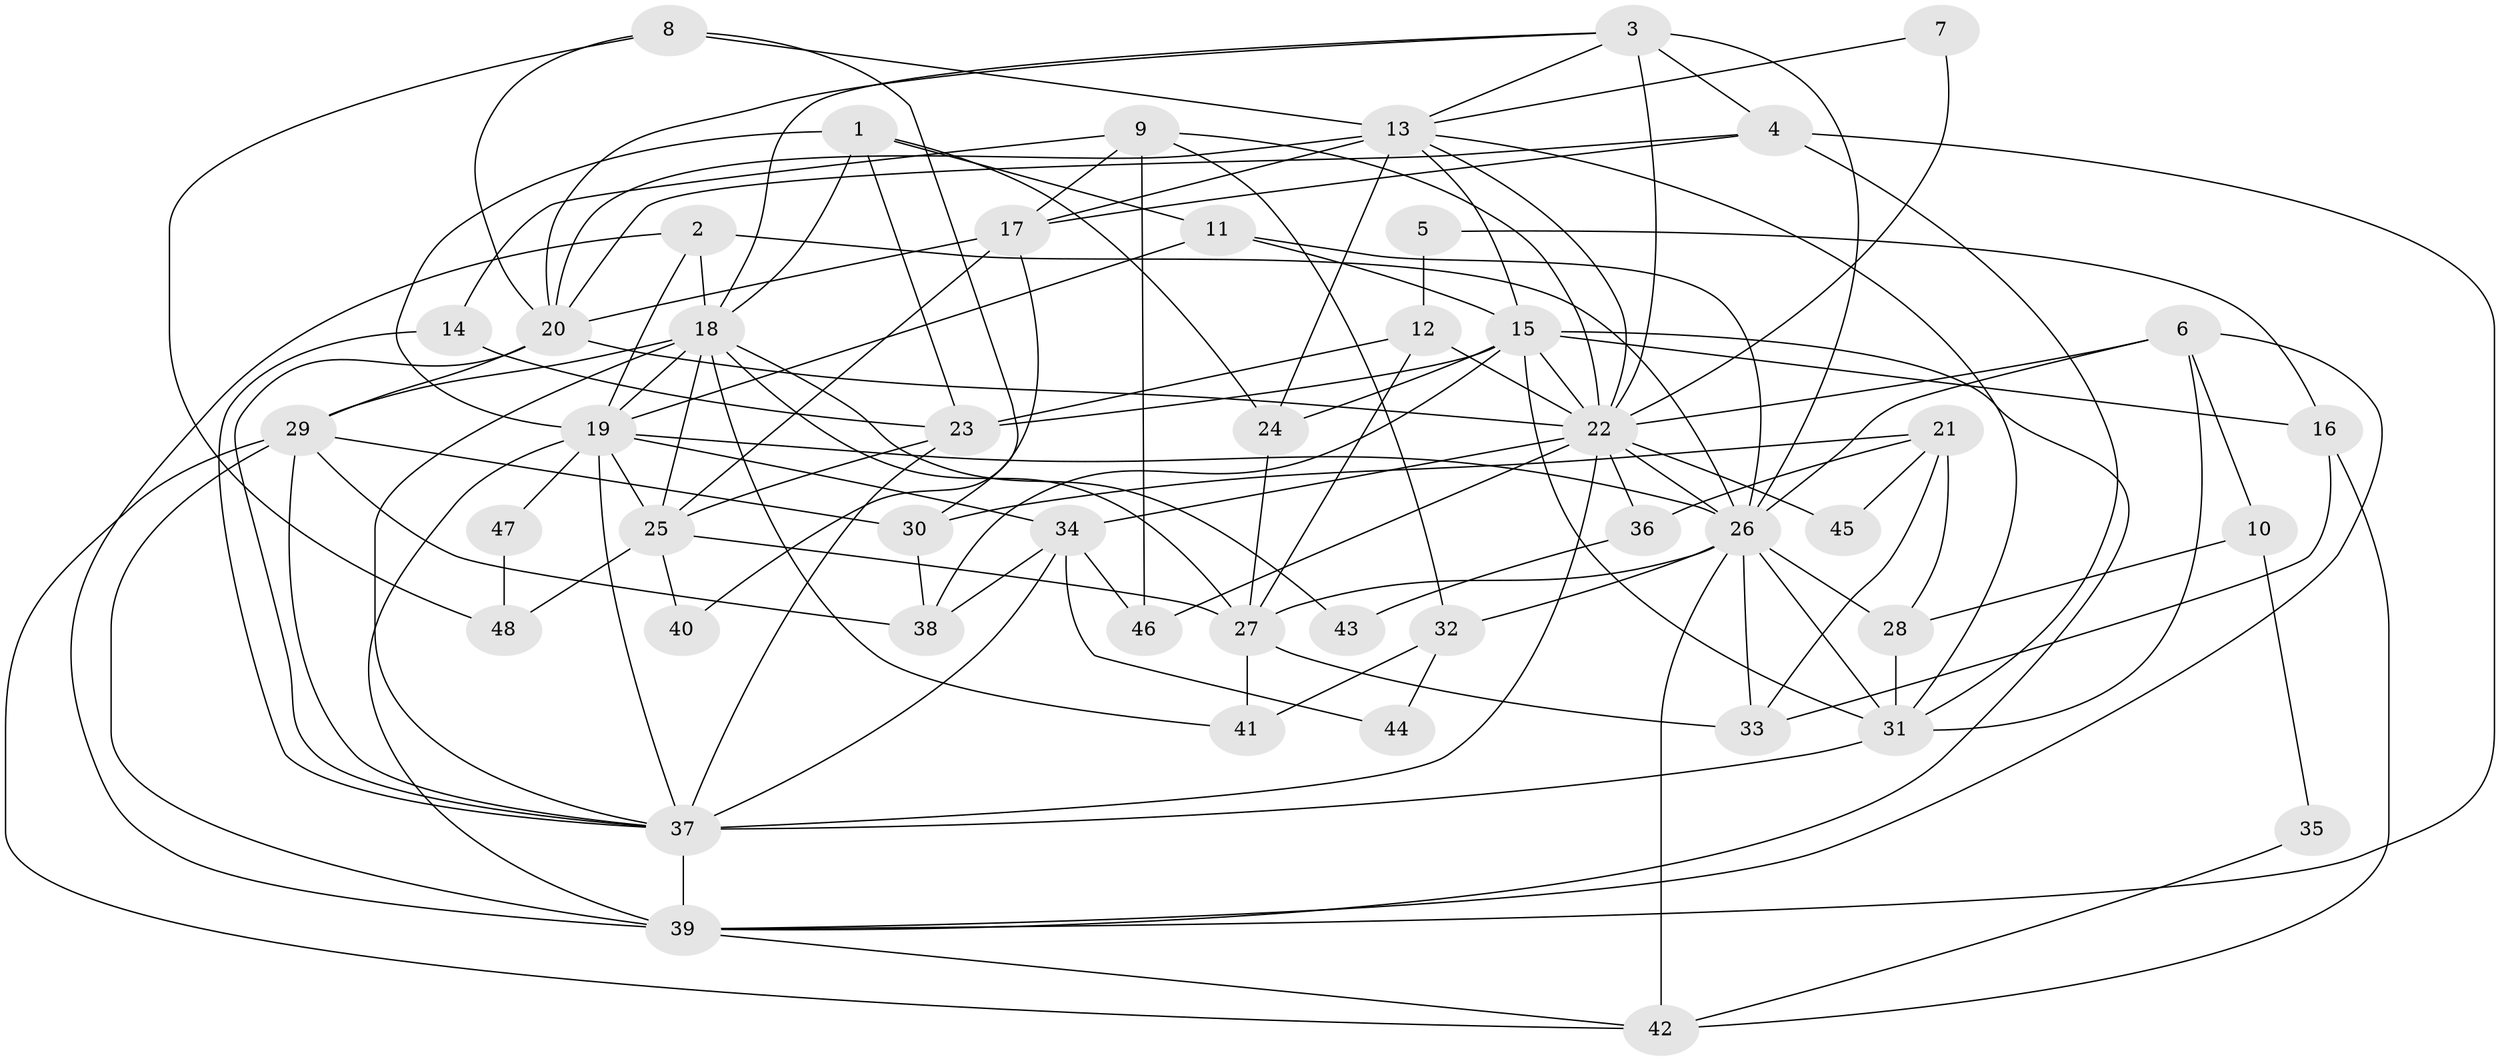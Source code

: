 // original degree distribution, {4: 0.3157894736842105, 5: 0.18947368421052632, 2: 0.15789473684210525, 3: 0.21052631578947367, 6: 0.08421052631578947, 7: 0.010526315789473684, 8: 0.021052631578947368, 9: 0.010526315789473684}
// Generated by graph-tools (version 1.1) at 2025/36/03/09/25 02:36:13]
// undirected, 48 vertices, 125 edges
graph export_dot {
graph [start="1"]
  node [color=gray90,style=filled];
  1;
  2;
  3;
  4;
  5;
  6;
  7;
  8;
  9;
  10;
  11;
  12;
  13;
  14;
  15;
  16;
  17;
  18;
  19;
  20;
  21;
  22;
  23;
  24;
  25;
  26;
  27;
  28;
  29;
  30;
  31;
  32;
  33;
  34;
  35;
  36;
  37;
  38;
  39;
  40;
  41;
  42;
  43;
  44;
  45;
  46;
  47;
  48;
  1 -- 11 [weight=2.0];
  1 -- 18 [weight=1.0];
  1 -- 19 [weight=1.0];
  1 -- 23 [weight=2.0];
  1 -- 24 [weight=1.0];
  2 -- 18 [weight=1.0];
  2 -- 19 [weight=1.0];
  2 -- 26 [weight=1.0];
  2 -- 39 [weight=1.0];
  3 -- 4 [weight=1.0];
  3 -- 13 [weight=1.0];
  3 -- 18 [weight=1.0];
  3 -- 20 [weight=1.0];
  3 -- 22 [weight=1.0];
  3 -- 26 [weight=1.0];
  4 -- 17 [weight=1.0];
  4 -- 20 [weight=3.0];
  4 -- 31 [weight=1.0];
  4 -- 39 [weight=1.0];
  5 -- 12 [weight=2.0];
  5 -- 16 [weight=1.0];
  6 -- 10 [weight=1.0];
  6 -- 22 [weight=1.0];
  6 -- 26 [weight=2.0];
  6 -- 31 [weight=1.0];
  6 -- 39 [weight=1.0];
  7 -- 13 [weight=1.0];
  7 -- 22 [weight=1.0];
  8 -- 13 [weight=1.0];
  8 -- 20 [weight=1.0];
  8 -- 30 [weight=1.0];
  8 -- 48 [weight=1.0];
  9 -- 14 [weight=1.0];
  9 -- 17 [weight=1.0];
  9 -- 22 [weight=1.0];
  9 -- 32 [weight=1.0];
  9 -- 46 [weight=1.0];
  10 -- 28 [weight=1.0];
  10 -- 35 [weight=1.0];
  11 -- 15 [weight=1.0];
  11 -- 19 [weight=1.0];
  11 -- 26 [weight=1.0];
  12 -- 22 [weight=2.0];
  12 -- 23 [weight=1.0];
  12 -- 27 [weight=1.0];
  13 -- 15 [weight=1.0];
  13 -- 17 [weight=1.0];
  13 -- 20 [weight=1.0];
  13 -- 22 [weight=1.0];
  13 -- 24 [weight=2.0];
  13 -- 31 [weight=1.0];
  14 -- 23 [weight=1.0];
  14 -- 37 [weight=1.0];
  15 -- 16 [weight=1.0];
  15 -- 22 [weight=1.0];
  15 -- 23 [weight=1.0];
  15 -- 24 [weight=3.0];
  15 -- 31 [weight=1.0];
  15 -- 38 [weight=1.0];
  15 -- 39 [weight=1.0];
  16 -- 33 [weight=1.0];
  16 -- 42 [weight=1.0];
  17 -- 20 [weight=1.0];
  17 -- 25 [weight=1.0];
  17 -- 40 [weight=1.0];
  18 -- 19 [weight=1.0];
  18 -- 25 [weight=4.0];
  18 -- 27 [weight=1.0];
  18 -- 29 [weight=1.0];
  18 -- 37 [weight=1.0];
  18 -- 41 [weight=1.0];
  18 -- 43 [weight=1.0];
  19 -- 25 [weight=1.0];
  19 -- 26 [weight=1.0];
  19 -- 34 [weight=1.0];
  19 -- 37 [weight=1.0];
  19 -- 39 [weight=1.0];
  19 -- 47 [weight=1.0];
  20 -- 22 [weight=1.0];
  20 -- 29 [weight=1.0];
  20 -- 37 [weight=1.0];
  21 -- 28 [weight=1.0];
  21 -- 30 [weight=1.0];
  21 -- 33 [weight=1.0];
  21 -- 36 [weight=1.0];
  21 -- 45 [weight=1.0];
  22 -- 26 [weight=1.0];
  22 -- 34 [weight=1.0];
  22 -- 36 [weight=1.0];
  22 -- 37 [weight=1.0];
  22 -- 45 [weight=1.0];
  22 -- 46 [weight=1.0];
  23 -- 25 [weight=1.0];
  23 -- 37 [weight=1.0];
  24 -- 27 [weight=1.0];
  25 -- 27 [weight=1.0];
  25 -- 40 [weight=1.0];
  25 -- 48 [weight=1.0];
  26 -- 27 [weight=1.0];
  26 -- 28 [weight=1.0];
  26 -- 31 [weight=1.0];
  26 -- 32 [weight=1.0];
  26 -- 33 [weight=1.0];
  26 -- 42 [weight=1.0];
  27 -- 33 [weight=1.0];
  27 -- 41 [weight=1.0];
  28 -- 31 [weight=1.0];
  29 -- 30 [weight=1.0];
  29 -- 37 [weight=1.0];
  29 -- 38 [weight=1.0];
  29 -- 39 [weight=1.0];
  29 -- 42 [weight=1.0];
  30 -- 38 [weight=1.0];
  31 -- 37 [weight=1.0];
  32 -- 41 [weight=1.0];
  32 -- 44 [weight=1.0];
  34 -- 37 [weight=1.0];
  34 -- 38 [weight=1.0];
  34 -- 44 [weight=1.0];
  34 -- 46 [weight=1.0];
  35 -- 42 [weight=1.0];
  36 -- 43 [weight=1.0];
  37 -- 39 [weight=2.0];
  39 -- 42 [weight=1.0];
  47 -- 48 [weight=1.0];
}

